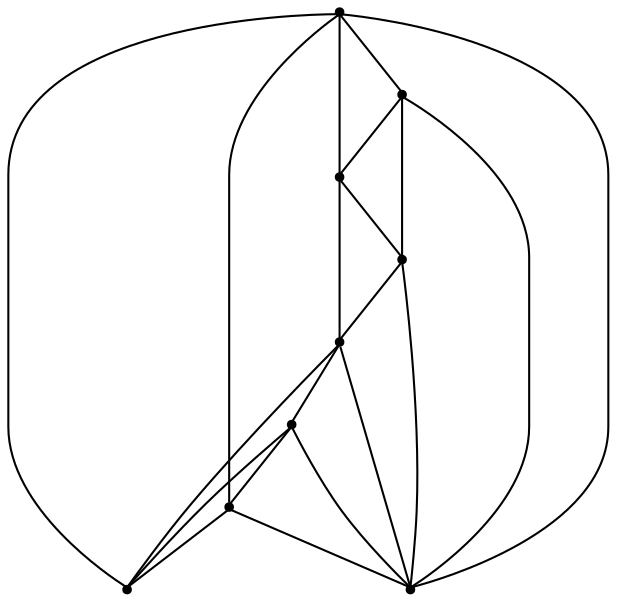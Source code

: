 graph {
  node [shape=point,comment="{\"directed\":false,\"doi\":\"10.1007/978-3-031-22203-0_9\",\"figure\":\"1 (1)\"}"]

  v0 [pos="454.001478673813,792.4833650166935"]
  v1 [pos="454.00147867381304,554.8609387011601"]
  v2 [pos="414.3972608776827,673.6720882712884"]
  v3 [pos="335.188825285422,594.4646552245362"]
  v4 [pos="216.37614010282223,792.4833650166935"]
  v5 [pos="335.188825285422,673.6720882712884"]
  v6 [pos="335.18882528542207,752.8795213180406"]
  v7 [pos="216.3761401028222,554.8609387011601"]
  v8 [pos="255.98035789895255,673.6720882712884"]

  v4 -- v8 [id="-3",pos="216.37614010282223,792.4833650166935 255.98035789895255,673.6720882712884 255.98035789895255,673.6720882712884 255.98035789895255,673.6720882712884"]
  v7 -- v5 [id="-4",pos="216.3761401028222,554.8609387011601 335.188825285422,673.6720882712884 335.188825285422,673.6720882712884 335.188825285422,673.6720882712884"]
  v7 -- v1 [id="-5",pos="216.3761401028222,554.8609387011601 454.00147867381304,554.8609387011601 454.00147867381304,554.8609387011601 454.00147867381304,554.8609387011601"]
  v1 -- v0 [id="-8",pos="454.00147867381304,554.8609387011601 454.001478673813,792.4833650166935 454.001478673813,792.4833650166935 454.001478673813,792.4833650166935"]
  v8 -- v6 [id="-12",pos="255.98035789895255,673.6720882712884 335.18882528542207,752.8795213180406 335.18882528542207,752.8795213180406 335.18882528542207,752.8795213180406"]
  v7 -- v8 [id="-14",pos="216.3761401028222,554.8609387011601 255.98035789895255,673.6720882712884 255.98035789895255,673.6720882712884 255.98035789895255,673.6720882712884"]
  v5 -- v8 [id="-16",pos="335.188825285422,673.6720882712884 255.98035789895255,673.6720882712884 255.98035789895255,673.6720882712884 255.98035789895255,673.6720882712884"]
  v6 -- v4 [id="-18",pos="335.18882528542207,752.8795213180406 216.37614010282223,792.4833650166935 216.37614010282223,792.4833650166935 216.37614010282223,792.4833650166935"]
  v3 -- v7 [id="-19",pos="335.188825285422,594.4646552245362 216.3761401028222,554.8609387011601 216.3761401028222,554.8609387011601 216.3761401028222,554.8609387011601"]
  v6 -- v5 [id="-20",pos="335.18882528542207,752.8795213180406 335.188825285422,673.6720882712884 335.188825285422,673.6720882712884 335.188825285422,673.6720882712884"]
  v5 -- v0 [id="-23",pos="335.188825285422,673.6720882712884 454.001478673813,792.4833650166935 454.001478673813,792.4833650166935 454.001478673813,792.4833650166935"]
  v6 -- v0 [id="-24",pos="335.18882528542207,752.8795213180406 454.001478673813,792.4833650166935 454.001478673813,792.4833650166935 454.001478673813,792.4833650166935"]
  v5 -- v2 [id="-25",pos="335.188825285422,673.6720882712884 414.3972608776827,673.6720882712884 414.3972608776827,673.6720882712884 414.3972608776827,673.6720882712884"]
  v3 -- v2 [id="-27",pos="335.188825285422,594.4646552245362 414.3972608776827,673.6720882712884 414.3972608776827,673.6720882712884 414.3972608776827,673.6720882712884"]
  v3 -- v5 [id="-30",pos="335.188825285422,594.4646552245362 335.188825285422,673.6720882712884 335.188825285422,673.6720882712884 335.188825285422,673.6720882712884"]
  v2 -- v1 [id="-32",pos="414.3972608776827,673.6720882712884 454.00147867381304,554.8609387011601 454.00147867381304,554.8609387011601 454.00147867381304,554.8609387011601"]
  v0 -- v4 [id="-36",pos="454.001478673813,792.4833650166935 216.37614010282223,792.4833650166935 216.37614010282223,792.4833650166935 216.37614010282223,792.4833650166935"]
  v4 -- v7 [id="-37",pos="216.37614010282223,792.4833650166935 216.3761401028222,554.8609387011601 216.3761401028222,554.8609387011601 216.3761401028222,554.8609387011601"]
  v1 -- v3 [id="-39",pos="454.00147867381304,554.8609387011601 335.188825285422,594.4646552245362 335.188825285422,594.4646552245362 335.188825285422,594.4646552245362"]
  v0 -- v2 [id="-40",pos="454.001478673813,792.4833650166935 414.3972608776827,673.6720882712884 414.3972608776827,673.6720882712884 414.3972608776827,673.6720882712884"]
}